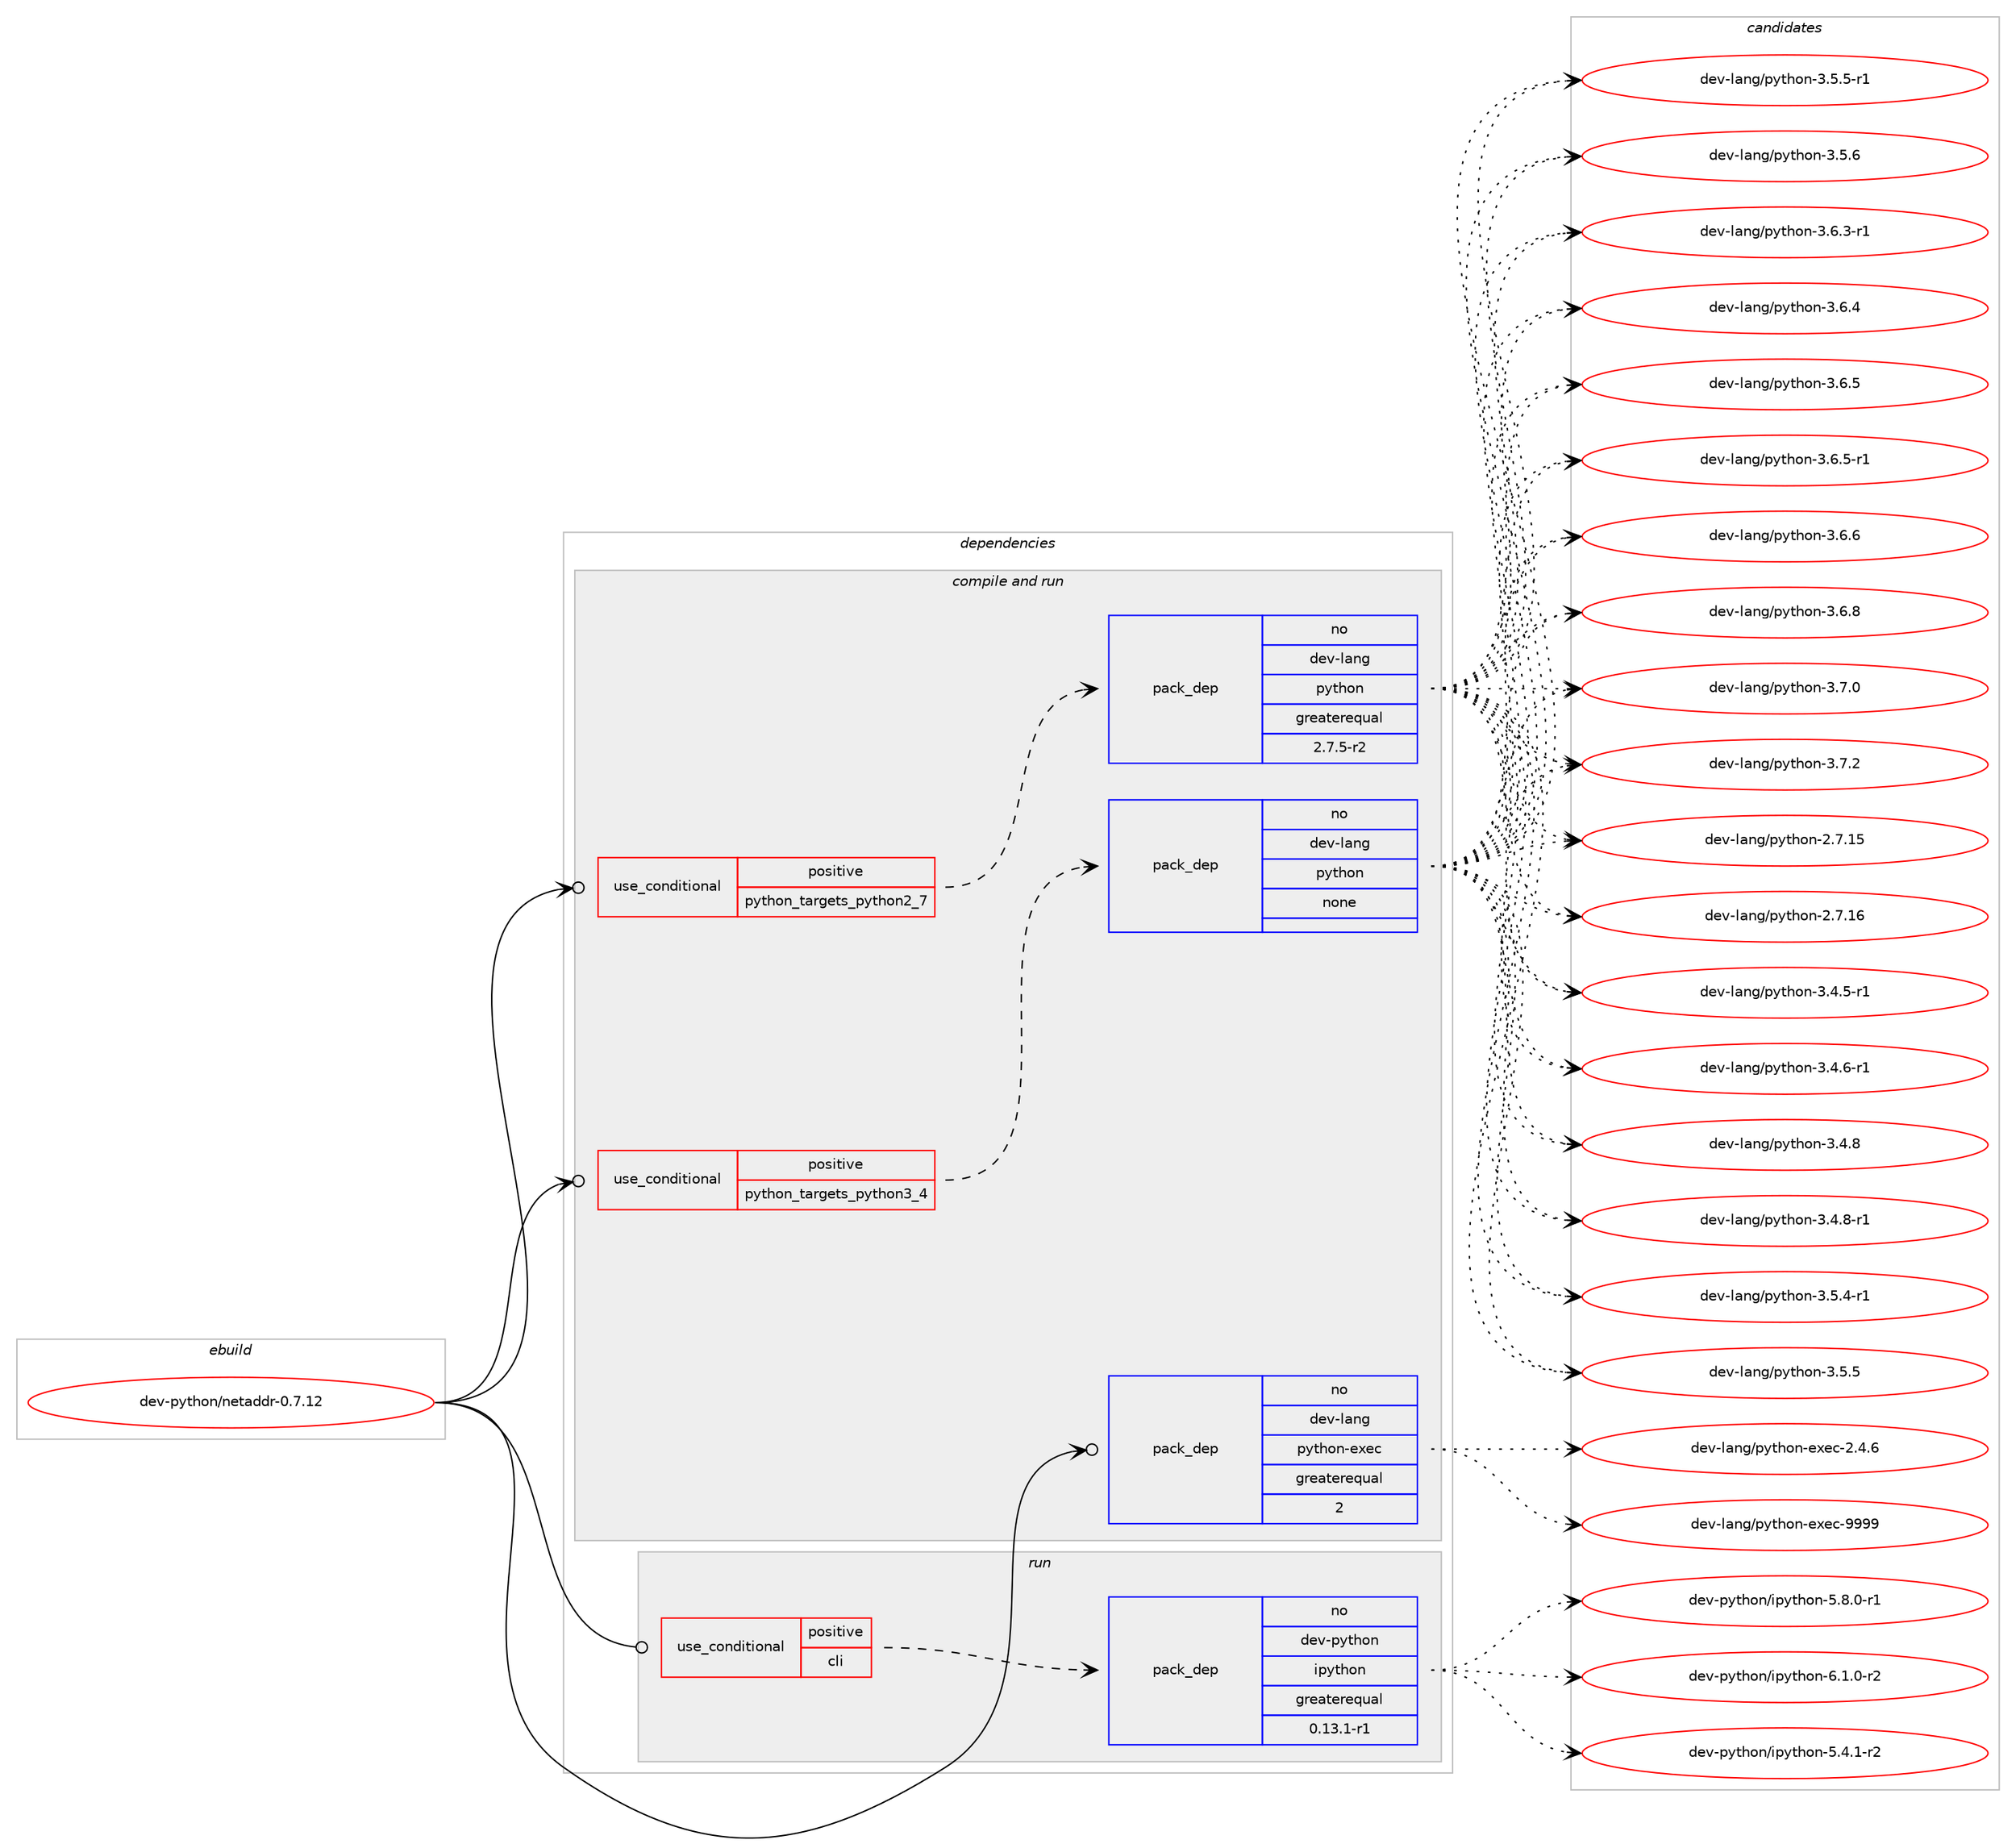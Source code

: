 digraph prolog {

# *************
# Graph options
# *************

newrank=true;
concentrate=true;
compound=true;
graph [rankdir=LR,fontname=Helvetica,fontsize=10,ranksep=1.5];#, ranksep=2.5, nodesep=0.2];
edge  [arrowhead=vee];
node  [fontname=Helvetica,fontsize=10];

# **********
# The ebuild
# **********

subgraph cluster_leftcol {
color=gray;
rank=same;
label=<<i>ebuild</i>>;
id [label="dev-python/netaddr-0.7.12", color=red, width=4, href="../dev-python/netaddr-0.7.12.svg"];
}

# ****************
# The dependencies
# ****************

subgraph cluster_midcol {
color=gray;
label=<<i>dependencies</i>>;
subgraph cluster_compile {
fillcolor="#eeeeee";
style=filled;
label=<<i>compile</i>>;
}
subgraph cluster_compileandrun {
fillcolor="#eeeeee";
style=filled;
label=<<i>compile and run</i>>;
subgraph cond378000 {
dependency1420387 [label=<<TABLE BORDER="0" CELLBORDER="1" CELLSPACING="0" CELLPADDING="4"><TR><TD ROWSPAN="3" CELLPADDING="10">use_conditional</TD></TR><TR><TD>positive</TD></TR><TR><TD>python_targets_python2_7</TD></TR></TABLE>>, shape=none, color=red];
subgraph pack1019113 {
dependency1420388 [label=<<TABLE BORDER="0" CELLBORDER="1" CELLSPACING="0" CELLPADDING="4" WIDTH="220"><TR><TD ROWSPAN="6" CELLPADDING="30">pack_dep</TD></TR><TR><TD WIDTH="110">no</TD></TR><TR><TD>dev-lang</TD></TR><TR><TD>python</TD></TR><TR><TD>greaterequal</TD></TR><TR><TD>2.7.5-r2</TD></TR></TABLE>>, shape=none, color=blue];
}
dependency1420387:e -> dependency1420388:w [weight=20,style="dashed",arrowhead="vee"];
}
id:e -> dependency1420387:w [weight=20,style="solid",arrowhead="odotvee"];
subgraph cond378001 {
dependency1420389 [label=<<TABLE BORDER="0" CELLBORDER="1" CELLSPACING="0" CELLPADDING="4"><TR><TD ROWSPAN="3" CELLPADDING="10">use_conditional</TD></TR><TR><TD>positive</TD></TR><TR><TD>python_targets_python3_4</TD></TR></TABLE>>, shape=none, color=red];
subgraph pack1019114 {
dependency1420390 [label=<<TABLE BORDER="0" CELLBORDER="1" CELLSPACING="0" CELLPADDING="4" WIDTH="220"><TR><TD ROWSPAN="6" CELLPADDING="30">pack_dep</TD></TR><TR><TD WIDTH="110">no</TD></TR><TR><TD>dev-lang</TD></TR><TR><TD>python</TD></TR><TR><TD>none</TD></TR><TR><TD></TD></TR></TABLE>>, shape=none, color=blue];
}
dependency1420389:e -> dependency1420390:w [weight=20,style="dashed",arrowhead="vee"];
}
id:e -> dependency1420389:w [weight=20,style="solid",arrowhead="odotvee"];
subgraph pack1019115 {
dependency1420391 [label=<<TABLE BORDER="0" CELLBORDER="1" CELLSPACING="0" CELLPADDING="4" WIDTH="220"><TR><TD ROWSPAN="6" CELLPADDING="30">pack_dep</TD></TR><TR><TD WIDTH="110">no</TD></TR><TR><TD>dev-lang</TD></TR><TR><TD>python-exec</TD></TR><TR><TD>greaterequal</TD></TR><TR><TD>2</TD></TR></TABLE>>, shape=none, color=blue];
}
id:e -> dependency1420391:w [weight=20,style="solid",arrowhead="odotvee"];
}
subgraph cluster_run {
fillcolor="#eeeeee";
style=filled;
label=<<i>run</i>>;
subgraph cond378002 {
dependency1420392 [label=<<TABLE BORDER="0" CELLBORDER="1" CELLSPACING="0" CELLPADDING="4"><TR><TD ROWSPAN="3" CELLPADDING="10">use_conditional</TD></TR><TR><TD>positive</TD></TR><TR><TD>cli</TD></TR></TABLE>>, shape=none, color=red];
subgraph pack1019116 {
dependency1420393 [label=<<TABLE BORDER="0" CELLBORDER="1" CELLSPACING="0" CELLPADDING="4" WIDTH="220"><TR><TD ROWSPAN="6" CELLPADDING="30">pack_dep</TD></TR><TR><TD WIDTH="110">no</TD></TR><TR><TD>dev-python</TD></TR><TR><TD>ipython</TD></TR><TR><TD>greaterequal</TD></TR><TR><TD>0.13.1-r1</TD></TR></TABLE>>, shape=none, color=blue];
}
dependency1420392:e -> dependency1420393:w [weight=20,style="dashed",arrowhead="vee"];
}
id:e -> dependency1420392:w [weight=20,style="solid",arrowhead="odot"];
}
}

# **************
# The candidates
# **************

subgraph cluster_choices {
rank=same;
color=gray;
label=<<i>candidates</i>>;

subgraph choice1019113 {
color=black;
nodesep=1;
choice10010111845108971101034711212111610411111045504655464953 [label="dev-lang/python-2.7.15", color=red, width=4,href="../dev-lang/python-2.7.15.svg"];
choice10010111845108971101034711212111610411111045504655464954 [label="dev-lang/python-2.7.16", color=red, width=4,href="../dev-lang/python-2.7.16.svg"];
choice1001011184510897110103471121211161041111104551465246534511449 [label="dev-lang/python-3.4.5-r1", color=red, width=4,href="../dev-lang/python-3.4.5-r1.svg"];
choice1001011184510897110103471121211161041111104551465246544511449 [label="dev-lang/python-3.4.6-r1", color=red, width=4,href="../dev-lang/python-3.4.6-r1.svg"];
choice100101118451089711010347112121116104111110455146524656 [label="dev-lang/python-3.4.8", color=red, width=4,href="../dev-lang/python-3.4.8.svg"];
choice1001011184510897110103471121211161041111104551465246564511449 [label="dev-lang/python-3.4.8-r1", color=red, width=4,href="../dev-lang/python-3.4.8-r1.svg"];
choice1001011184510897110103471121211161041111104551465346524511449 [label="dev-lang/python-3.5.4-r1", color=red, width=4,href="../dev-lang/python-3.5.4-r1.svg"];
choice100101118451089711010347112121116104111110455146534653 [label="dev-lang/python-3.5.5", color=red, width=4,href="../dev-lang/python-3.5.5.svg"];
choice1001011184510897110103471121211161041111104551465346534511449 [label="dev-lang/python-3.5.5-r1", color=red, width=4,href="../dev-lang/python-3.5.5-r1.svg"];
choice100101118451089711010347112121116104111110455146534654 [label="dev-lang/python-3.5.6", color=red, width=4,href="../dev-lang/python-3.5.6.svg"];
choice1001011184510897110103471121211161041111104551465446514511449 [label="dev-lang/python-3.6.3-r1", color=red, width=4,href="../dev-lang/python-3.6.3-r1.svg"];
choice100101118451089711010347112121116104111110455146544652 [label="dev-lang/python-3.6.4", color=red, width=4,href="../dev-lang/python-3.6.4.svg"];
choice100101118451089711010347112121116104111110455146544653 [label="dev-lang/python-3.6.5", color=red, width=4,href="../dev-lang/python-3.6.5.svg"];
choice1001011184510897110103471121211161041111104551465446534511449 [label="dev-lang/python-3.6.5-r1", color=red, width=4,href="../dev-lang/python-3.6.5-r1.svg"];
choice100101118451089711010347112121116104111110455146544654 [label="dev-lang/python-3.6.6", color=red, width=4,href="../dev-lang/python-3.6.6.svg"];
choice100101118451089711010347112121116104111110455146544656 [label="dev-lang/python-3.6.8", color=red, width=4,href="../dev-lang/python-3.6.8.svg"];
choice100101118451089711010347112121116104111110455146554648 [label="dev-lang/python-3.7.0", color=red, width=4,href="../dev-lang/python-3.7.0.svg"];
choice100101118451089711010347112121116104111110455146554650 [label="dev-lang/python-3.7.2", color=red, width=4,href="../dev-lang/python-3.7.2.svg"];
dependency1420388:e -> choice10010111845108971101034711212111610411111045504655464953:w [style=dotted,weight="100"];
dependency1420388:e -> choice10010111845108971101034711212111610411111045504655464954:w [style=dotted,weight="100"];
dependency1420388:e -> choice1001011184510897110103471121211161041111104551465246534511449:w [style=dotted,weight="100"];
dependency1420388:e -> choice1001011184510897110103471121211161041111104551465246544511449:w [style=dotted,weight="100"];
dependency1420388:e -> choice100101118451089711010347112121116104111110455146524656:w [style=dotted,weight="100"];
dependency1420388:e -> choice1001011184510897110103471121211161041111104551465246564511449:w [style=dotted,weight="100"];
dependency1420388:e -> choice1001011184510897110103471121211161041111104551465346524511449:w [style=dotted,weight="100"];
dependency1420388:e -> choice100101118451089711010347112121116104111110455146534653:w [style=dotted,weight="100"];
dependency1420388:e -> choice1001011184510897110103471121211161041111104551465346534511449:w [style=dotted,weight="100"];
dependency1420388:e -> choice100101118451089711010347112121116104111110455146534654:w [style=dotted,weight="100"];
dependency1420388:e -> choice1001011184510897110103471121211161041111104551465446514511449:w [style=dotted,weight="100"];
dependency1420388:e -> choice100101118451089711010347112121116104111110455146544652:w [style=dotted,weight="100"];
dependency1420388:e -> choice100101118451089711010347112121116104111110455146544653:w [style=dotted,weight="100"];
dependency1420388:e -> choice1001011184510897110103471121211161041111104551465446534511449:w [style=dotted,weight="100"];
dependency1420388:e -> choice100101118451089711010347112121116104111110455146544654:w [style=dotted,weight="100"];
dependency1420388:e -> choice100101118451089711010347112121116104111110455146544656:w [style=dotted,weight="100"];
dependency1420388:e -> choice100101118451089711010347112121116104111110455146554648:w [style=dotted,weight="100"];
dependency1420388:e -> choice100101118451089711010347112121116104111110455146554650:w [style=dotted,weight="100"];
}
subgraph choice1019114 {
color=black;
nodesep=1;
choice10010111845108971101034711212111610411111045504655464953 [label="dev-lang/python-2.7.15", color=red, width=4,href="../dev-lang/python-2.7.15.svg"];
choice10010111845108971101034711212111610411111045504655464954 [label="dev-lang/python-2.7.16", color=red, width=4,href="../dev-lang/python-2.7.16.svg"];
choice1001011184510897110103471121211161041111104551465246534511449 [label="dev-lang/python-3.4.5-r1", color=red, width=4,href="../dev-lang/python-3.4.5-r1.svg"];
choice1001011184510897110103471121211161041111104551465246544511449 [label="dev-lang/python-3.4.6-r1", color=red, width=4,href="../dev-lang/python-3.4.6-r1.svg"];
choice100101118451089711010347112121116104111110455146524656 [label="dev-lang/python-3.4.8", color=red, width=4,href="../dev-lang/python-3.4.8.svg"];
choice1001011184510897110103471121211161041111104551465246564511449 [label="dev-lang/python-3.4.8-r1", color=red, width=4,href="../dev-lang/python-3.4.8-r1.svg"];
choice1001011184510897110103471121211161041111104551465346524511449 [label="dev-lang/python-3.5.4-r1", color=red, width=4,href="../dev-lang/python-3.5.4-r1.svg"];
choice100101118451089711010347112121116104111110455146534653 [label="dev-lang/python-3.5.5", color=red, width=4,href="../dev-lang/python-3.5.5.svg"];
choice1001011184510897110103471121211161041111104551465346534511449 [label="dev-lang/python-3.5.5-r1", color=red, width=4,href="../dev-lang/python-3.5.5-r1.svg"];
choice100101118451089711010347112121116104111110455146534654 [label="dev-lang/python-3.5.6", color=red, width=4,href="../dev-lang/python-3.5.6.svg"];
choice1001011184510897110103471121211161041111104551465446514511449 [label="dev-lang/python-3.6.3-r1", color=red, width=4,href="../dev-lang/python-3.6.3-r1.svg"];
choice100101118451089711010347112121116104111110455146544652 [label="dev-lang/python-3.6.4", color=red, width=4,href="../dev-lang/python-3.6.4.svg"];
choice100101118451089711010347112121116104111110455146544653 [label="dev-lang/python-3.6.5", color=red, width=4,href="../dev-lang/python-3.6.5.svg"];
choice1001011184510897110103471121211161041111104551465446534511449 [label="dev-lang/python-3.6.5-r1", color=red, width=4,href="../dev-lang/python-3.6.5-r1.svg"];
choice100101118451089711010347112121116104111110455146544654 [label="dev-lang/python-3.6.6", color=red, width=4,href="../dev-lang/python-3.6.6.svg"];
choice100101118451089711010347112121116104111110455146544656 [label="dev-lang/python-3.6.8", color=red, width=4,href="../dev-lang/python-3.6.8.svg"];
choice100101118451089711010347112121116104111110455146554648 [label="dev-lang/python-3.7.0", color=red, width=4,href="../dev-lang/python-3.7.0.svg"];
choice100101118451089711010347112121116104111110455146554650 [label="dev-lang/python-3.7.2", color=red, width=4,href="../dev-lang/python-3.7.2.svg"];
dependency1420390:e -> choice10010111845108971101034711212111610411111045504655464953:w [style=dotted,weight="100"];
dependency1420390:e -> choice10010111845108971101034711212111610411111045504655464954:w [style=dotted,weight="100"];
dependency1420390:e -> choice1001011184510897110103471121211161041111104551465246534511449:w [style=dotted,weight="100"];
dependency1420390:e -> choice1001011184510897110103471121211161041111104551465246544511449:w [style=dotted,weight="100"];
dependency1420390:e -> choice100101118451089711010347112121116104111110455146524656:w [style=dotted,weight="100"];
dependency1420390:e -> choice1001011184510897110103471121211161041111104551465246564511449:w [style=dotted,weight="100"];
dependency1420390:e -> choice1001011184510897110103471121211161041111104551465346524511449:w [style=dotted,weight="100"];
dependency1420390:e -> choice100101118451089711010347112121116104111110455146534653:w [style=dotted,weight="100"];
dependency1420390:e -> choice1001011184510897110103471121211161041111104551465346534511449:w [style=dotted,weight="100"];
dependency1420390:e -> choice100101118451089711010347112121116104111110455146534654:w [style=dotted,weight="100"];
dependency1420390:e -> choice1001011184510897110103471121211161041111104551465446514511449:w [style=dotted,weight="100"];
dependency1420390:e -> choice100101118451089711010347112121116104111110455146544652:w [style=dotted,weight="100"];
dependency1420390:e -> choice100101118451089711010347112121116104111110455146544653:w [style=dotted,weight="100"];
dependency1420390:e -> choice1001011184510897110103471121211161041111104551465446534511449:w [style=dotted,weight="100"];
dependency1420390:e -> choice100101118451089711010347112121116104111110455146544654:w [style=dotted,weight="100"];
dependency1420390:e -> choice100101118451089711010347112121116104111110455146544656:w [style=dotted,weight="100"];
dependency1420390:e -> choice100101118451089711010347112121116104111110455146554648:w [style=dotted,weight="100"];
dependency1420390:e -> choice100101118451089711010347112121116104111110455146554650:w [style=dotted,weight="100"];
}
subgraph choice1019115 {
color=black;
nodesep=1;
choice1001011184510897110103471121211161041111104510112010199455046524654 [label="dev-lang/python-exec-2.4.6", color=red, width=4,href="../dev-lang/python-exec-2.4.6.svg"];
choice10010111845108971101034711212111610411111045101120101994557575757 [label="dev-lang/python-exec-9999", color=red, width=4,href="../dev-lang/python-exec-9999.svg"];
dependency1420391:e -> choice1001011184510897110103471121211161041111104510112010199455046524654:w [style=dotted,weight="100"];
dependency1420391:e -> choice10010111845108971101034711212111610411111045101120101994557575757:w [style=dotted,weight="100"];
}
subgraph choice1019116 {
color=black;
nodesep=1;
choice10010111845112121116104111110471051121211161041111104553465246494511450 [label="dev-python/ipython-5.4.1-r2", color=red, width=4,href="../dev-python/ipython-5.4.1-r2.svg"];
choice10010111845112121116104111110471051121211161041111104553465646484511449 [label="dev-python/ipython-5.8.0-r1", color=red, width=4,href="../dev-python/ipython-5.8.0-r1.svg"];
choice10010111845112121116104111110471051121211161041111104554464946484511450 [label="dev-python/ipython-6.1.0-r2", color=red, width=4,href="../dev-python/ipython-6.1.0-r2.svg"];
dependency1420393:e -> choice10010111845112121116104111110471051121211161041111104553465246494511450:w [style=dotted,weight="100"];
dependency1420393:e -> choice10010111845112121116104111110471051121211161041111104553465646484511449:w [style=dotted,weight="100"];
dependency1420393:e -> choice10010111845112121116104111110471051121211161041111104554464946484511450:w [style=dotted,weight="100"];
}
}

}
